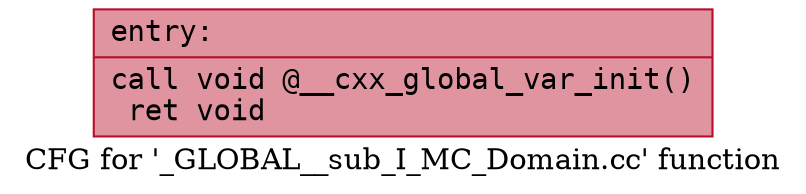 digraph "CFG for '_GLOBAL__sub_I_MC_Domain.cc' function" {
	label="CFG for '_GLOBAL__sub_I_MC_Domain.cc' function";

	Node0x55dfe4ccd0a0 [shape=record,color="#b70d28ff", style=filled, fillcolor="#b70d2870" fontname="Courier",label="{entry:\l|  call void @__cxx_global_var_init()\l  ret void\l}"];
}
